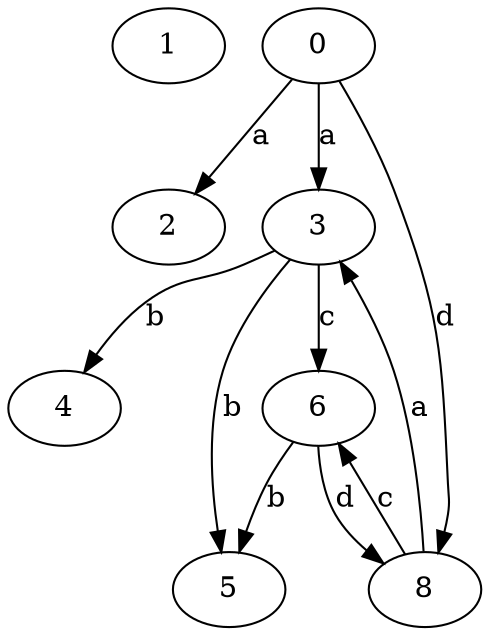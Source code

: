 strict digraph  {
1;
0;
2;
3;
4;
5;
6;
8;
0 -> 2  [label=a];
0 -> 3  [label=a];
0 -> 8  [label=d];
3 -> 4  [label=b];
3 -> 5  [label=b];
3 -> 6  [label=c];
6 -> 5  [label=b];
6 -> 8  [label=d];
8 -> 3  [label=a];
8 -> 6  [label=c];
}
